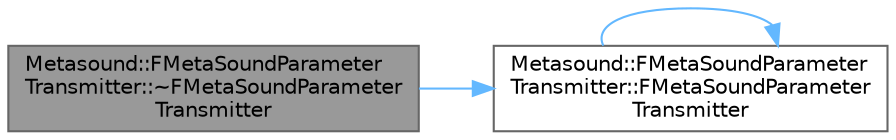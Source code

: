 digraph "Metasound::FMetaSoundParameterTransmitter::~FMetaSoundParameterTransmitter"
{
 // INTERACTIVE_SVG=YES
 // LATEX_PDF_SIZE
  bgcolor="transparent";
  edge [fontname=Helvetica,fontsize=10,labelfontname=Helvetica,labelfontsize=10];
  node [fontname=Helvetica,fontsize=10,shape=box,height=0.2,width=0.4];
  rankdir="LR";
  Node1 [id="Node000001",label="Metasound::FMetaSoundParameter\lTransmitter::~FMetaSoundParameter\lTransmitter",height=0.2,width=0.4,color="gray40", fillcolor="grey60", style="filled", fontcolor="black",tooltip=" "];
  Node1 -> Node2 [id="edge1_Node000001_Node000002",color="steelblue1",style="solid",tooltip=" "];
  Node2 [id="Node000002",label="Metasound::FMetaSoundParameter\lTransmitter::FMetaSoundParameter\lTransmitter",height=0.2,width=0.4,color="grey40", fillcolor="white", style="filled",URL="$dd/d22/classMetasound_1_1FMetaSoundParameterTransmitter.html#a439bb062718ce474d64486bca294293f",tooltip=" "];
  Node2 -> Node2 [id="edge2_Node000002_Node000002",color="steelblue1",style="solid",tooltip=" "];
}
